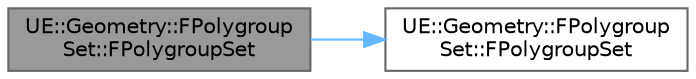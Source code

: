 digraph "UE::Geometry::FPolygroupSet::FPolygroupSet"
{
 // INTERACTIVE_SVG=YES
 // LATEX_PDF_SIZE
  bgcolor="transparent";
  edge [fontname=Helvetica,fontsize=10,labelfontname=Helvetica,labelfontsize=10];
  node [fontname=Helvetica,fontsize=10,shape=box,height=0.2,width=0.4];
  rankdir="LR";
  Node1 [id="Node000001",label="UE::Geometry::FPolygroup\lSet::FPolygroupSet",height=0.2,width=0.4,color="gray40", fillcolor="grey60", style="filled", fontcolor="black",tooltip="Initialize a PolygroupSet by copying an existing PolygroupSet."];
  Node1 -> Node2 [id="edge1_Node000001_Node000002",color="steelblue1",style="solid",tooltip=" "];
  Node2 [id="Node000002",label="UE::Geometry::FPolygroup\lSet::FPolygroupSet",height=0.2,width=0.4,color="grey40", fillcolor="white", style="filled",URL="$dc/dc4/structUE_1_1Geometry_1_1FPolygroupSet.html#a495627529543247179268f7582e02fd9",tooltip="Initialize a PolygroupSet for the given Mesh, and standard triangle group layer."];
}
